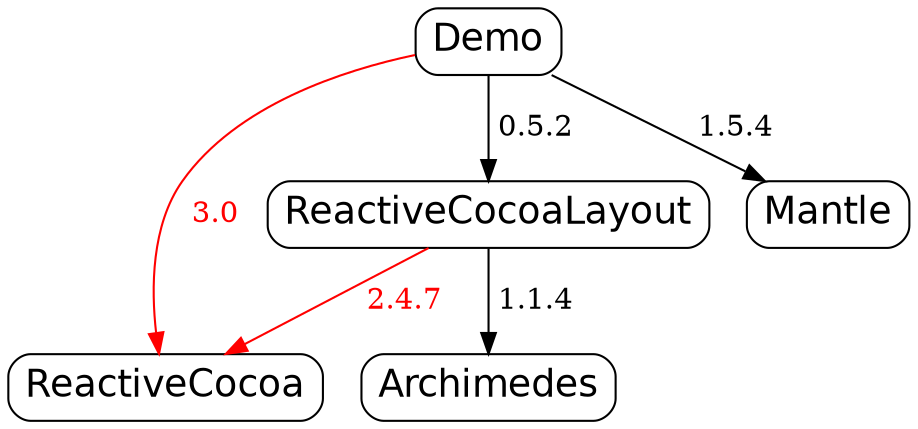 digraph dependencygraph {
    center=1;
    node [shape=box, style=rounded, color=black, fontcolor=black, height=0.45, fontsize=18, fontname=Helvetica];
    edge [color=black];

    Demo -> ReactiveCocoa [label=" 3.0 ", fontcolor=red, color=red];
    Demo -> ReactiveCocoaLayout [label=" 0.5.2 "];
    ReactiveCocoaLayout -> Archimedes [label=" 1.1.4 "];
    ReactiveCocoaLayout -> ReactiveCocoa [label=" 2.4.7 ", fontcolor=red, color=red];
    Demo -> Mantle [label=" 1.5.4 "];
}
